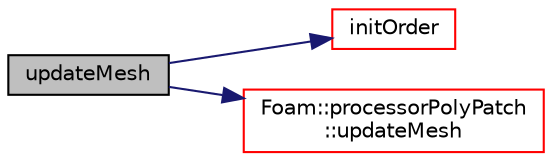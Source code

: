 digraph "updateMesh"
{
  bgcolor="transparent";
  edge [fontname="Helvetica",fontsize="10",labelfontname="Helvetica",labelfontsize="10"];
  node [fontname="Helvetica",fontsize="10",shape=record];
  rankdir="LR";
  Node1 [label="updateMesh",height=0.2,width=0.4,color="black", fillcolor="grey75", style="filled", fontcolor="black"];
  Node1 -> Node2 [color="midnightblue",fontsize="10",style="solid",fontname="Helvetica"];
  Node2 [label="initOrder",height=0.2,width=0.4,color="red",URL="$a02028.html#aa56a1502e7574a1aa6661f68491bcb3c",tooltip="Initialize ordering for primitivePatch. Does not. "];
  Node1 -> Node3 [color="midnightblue",fontsize="10",style="solid",fontname="Helvetica"];
  Node3 [label="Foam::processorPolyPatch\l::updateMesh",height=0.2,width=0.4,color="red",URL="$a02040.html#a06139aa7a91eeed82560f0c3d03d1845",tooltip="Update of the patch topology. "];
}
